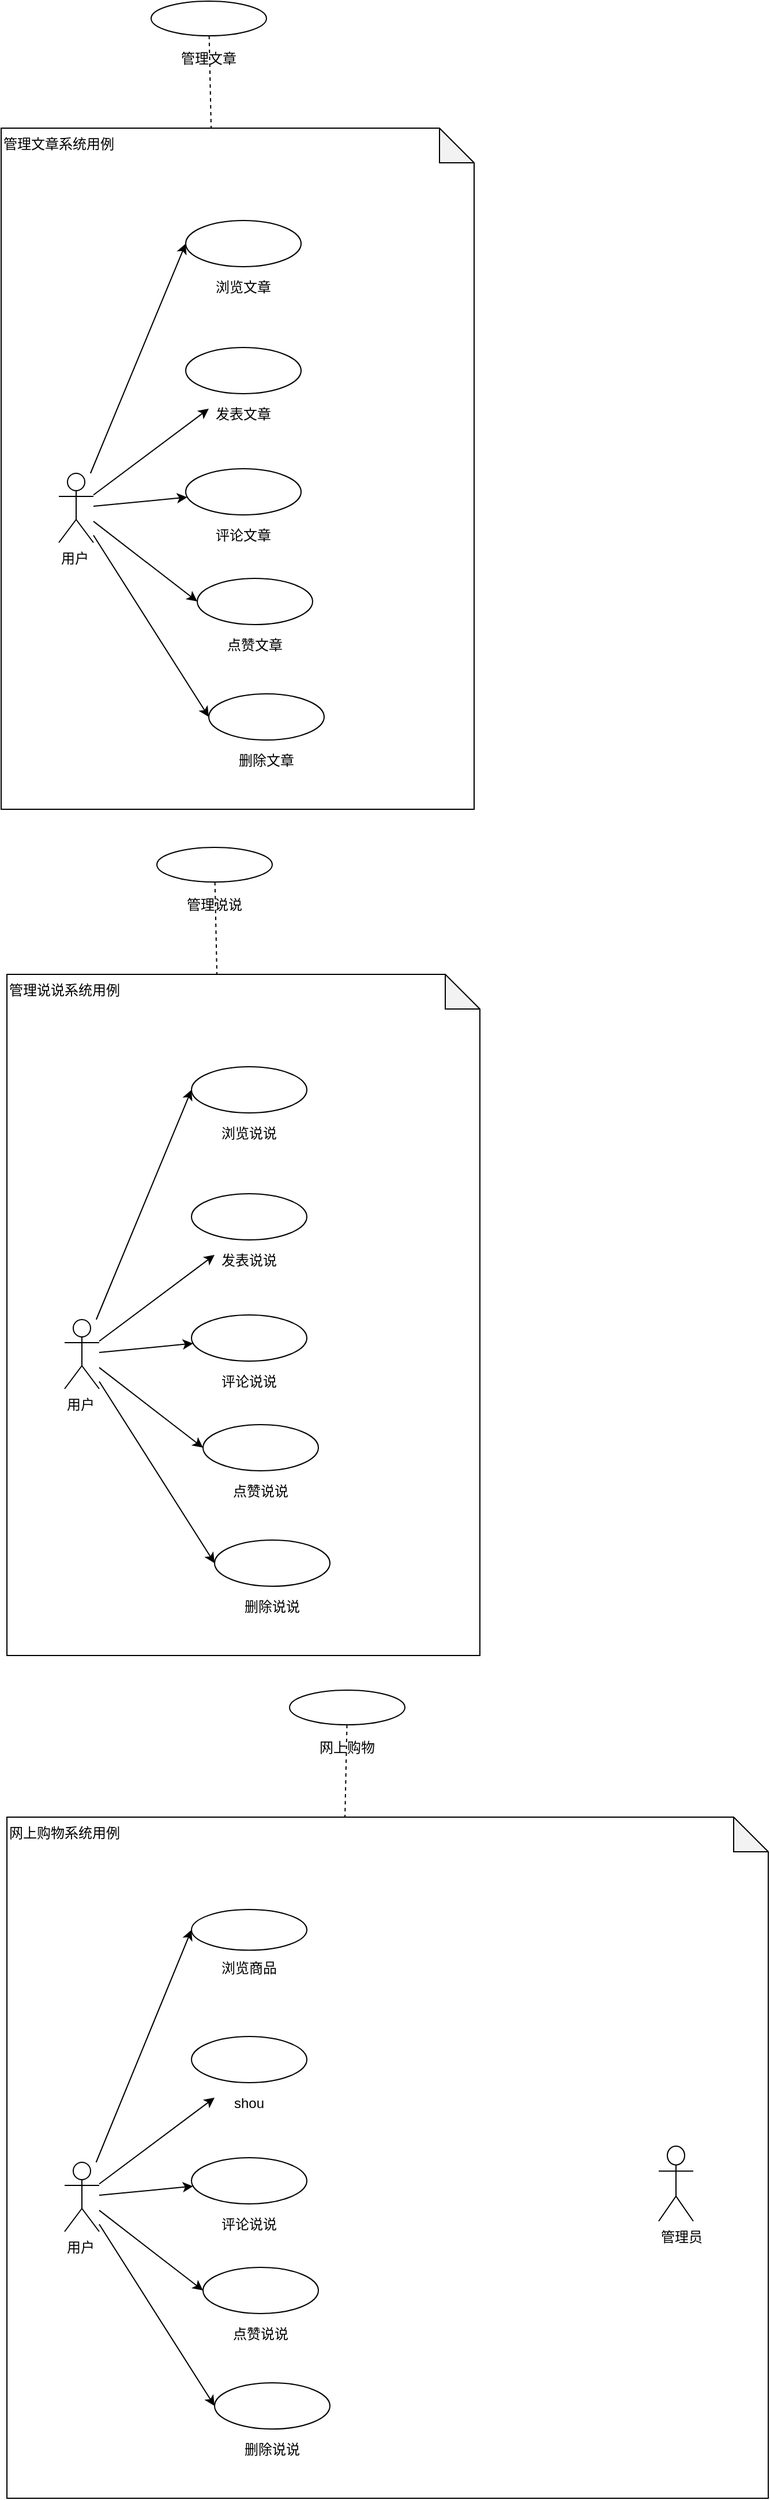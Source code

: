 <mxfile version="10.5.9" type="github"><diagram id="-0vTzU4oAzNSNKCKcxtk" name="Page-1"><mxGraphModel dx="1158" dy="717" grid="1" gridSize="10" guides="1" tooltips="1" connect="1" arrows="1" fold="1" page="1" pageScale="1" pageWidth="1000" pageHeight="1169" math="0" shadow="0"><root><mxCell id="0"/><mxCell id="1" parent="0"/><mxCell id="elsyB9uM147n_RTPPVKQ-32" value="" style="group" vertex="1" connectable="0" parent="1"><mxGeometry x="50" y="40" width="410" height="700" as="geometry"/></mxCell><mxCell id="elsyB9uM147n_RTPPVKQ-4" value="管理文章系统用例" style="shape=note;whiteSpace=wrap;html=1;backgroundOutline=1;darkOpacity=0.05;align=left;verticalAlign=top;" vertex="1" parent="elsyB9uM147n_RTPPVKQ-32"><mxGeometry y="110" width="410" height="590" as="geometry"/></mxCell><mxCell id="elsyB9uM147n_RTPPVKQ-6" value="用户" style="shape=umlActor;verticalLabelPosition=bottom;labelBackgroundColor=#ffffff;verticalAlign=top;html=1;outlineConnect=0;align=left;" vertex="1" parent="elsyB9uM147n_RTPPVKQ-32"><mxGeometry x="50" y="409" width="30" height="60" as="geometry"/></mxCell><mxCell id="elsyB9uM147n_RTPPVKQ-11" value="" style="group" vertex="1" connectable="0" parent="elsyB9uM147n_RTPPVKQ-32"><mxGeometry x="160" y="190" width="100" height="68" as="geometry"/></mxCell><mxCell id="elsyB9uM147n_RTPPVKQ-7" value="" style="ellipse;whiteSpace=wrap;html=1;align=left;" vertex="1" parent="elsyB9uM147n_RTPPVKQ-11"><mxGeometry width="100" height="40" as="geometry"/></mxCell><mxCell id="elsyB9uM147n_RTPPVKQ-9" value="浏览文章" style="text;html=1;strokeColor=none;fillColor=none;align=center;verticalAlign=middle;whiteSpace=wrap;rounded=0;" vertex="1" parent="elsyB9uM147n_RTPPVKQ-11"><mxGeometry x="20" y="48" width="60" height="20" as="geometry"/></mxCell><mxCell id="elsyB9uM147n_RTPPVKQ-24" style="edgeStyle=none;rounded=0;orthogonalLoop=1;jettySize=auto;html=1;entryX=0;entryY=0.5;entryDx=0;entryDy=0;startArrow=none;startFill=0;endArrow=classic;endFill=1;" edge="1" parent="elsyB9uM147n_RTPPVKQ-32" source="elsyB9uM147n_RTPPVKQ-6" target="elsyB9uM147n_RTPPVKQ-7"><mxGeometry relative="1" as="geometry"/></mxCell><mxCell id="elsyB9uM147n_RTPPVKQ-12" value="" style="group" vertex="1" connectable="0" parent="elsyB9uM147n_RTPPVKQ-32"><mxGeometry x="160" y="300" width="100" height="68" as="geometry"/></mxCell><mxCell id="elsyB9uM147n_RTPPVKQ-13" value="" style="ellipse;whiteSpace=wrap;html=1;align=left;" vertex="1" parent="elsyB9uM147n_RTPPVKQ-12"><mxGeometry width="100" height="40" as="geometry"/></mxCell><mxCell id="elsyB9uM147n_RTPPVKQ-14" value="发表文章" style="text;html=1;strokeColor=none;fillColor=none;align=center;verticalAlign=middle;whiteSpace=wrap;rounded=0;" vertex="1" parent="elsyB9uM147n_RTPPVKQ-12"><mxGeometry x="20" y="48" width="60" height="20" as="geometry"/></mxCell><mxCell id="elsyB9uM147n_RTPPVKQ-25" style="edgeStyle=none;rounded=0;orthogonalLoop=1;jettySize=auto;html=1;entryX=0;entryY=0.25;entryDx=0;entryDy=0;startArrow=none;startFill=0;endArrow=classic;endFill=1;" edge="1" parent="elsyB9uM147n_RTPPVKQ-32" source="elsyB9uM147n_RTPPVKQ-6" target="elsyB9uM147n_RTPPVKQ-14"><mxGeometry relative="1" as="geometry"/></mxCell><mxCell id="elsyB9uM147n_RTPPVKQ-15" value="" style="group" vertex="1" connectable="0" parent="elsyB9uM147n_RTPPVKQ-32"><mxGeometry x="160" y="405" width="100" height="68" as="geometry"/></mxCell><mxCell id="elsyB9uM147n_RTPPVKQ-16" value="" style="ellipse;whiteSpace=wrap;html=1;align=left;" vertex="1" parent="elsyB9uM147n_RTPPVKQ-15"><mxGeometry width="100" height="40" as="geometry"/></mxCell><mxCell id="elsyB9uM147n_RTPPVKQ-17" value="评论文章" style="text;html=1;strokeColor=none;fillColor=none;align=center;verticalAlign=middle;whiteSpace=wrap;rounded=0;" vertex="1" parent="elsyB9uM147n_RTPPVKQ-15"><mxGeometry x="20" y="48" width="60" height="20" as="geometry"/></mxCell><mxCell id="elsyB9uM147n_RTPPVKQ-26" style="edgeStyle=none;rounded=0;orthogonalLoop=1;jettySize=auto;html=1;startArrow=none;startFill=0;endArrow=classic;endFill=1;" edge="1" parent="elsyB9uM147n_RTPPVKQ-32" source="elsyB9uM147n_RTPPVKQ-6" target="elsyB9uM147n_RTPPVKQ-16"><mxGeometry relative="1" as="geometry"/></mxCell><mxCell id="elsyB9uM147n_RTPPVKQ-18" value="" style="group" vertex="1" connectable="0" parent="elsyB9uM147n_RTPPVKQ-32"><mxGeometry x="170" y="500" width="100" height="68" as="geometry"/></mxCell><mxCell id="elsyB9uM147n_RTPPVKQ-19" value="" style="ellipse;whiteSpace=wrap;html=1;align=left;" vertex="1" parent="elsyB9uM147n_RTPPVKQ-18"><mxGeometry width="100" height="40" as="geometry"/></mxCell><mxCell id="elsyB9uM147n_RTPPVKQ-20" value="点赞文章" style="text;html=1;strokeColor=none;fillColor=none;align=center;verticalAlign=middle;whiteSpace=wrap;rounded=0;" vertex="1" parent="elsyB9uM147n_RTPPVKQ-18"><mxGeometry x="20" y="48" width="60" height="20" as="geometry"/></mxCell><mxCell id="elsyB9uM147n_RTPPVKQ-27" style="edgeStyle=none;rounded=0;orthogonalLoop=1;jettySize=auto;html=1;entryX=0;entryY=0.5;entryDx=0;entryDy=0;startArrow=none;startFill=0;endArrow=classic;endFill=1;" edge="1" parent="elsyB9uM147n_RTPPVKQ-32" source="elsyB9uM147n_RTPPVKQ-6" target="elsyB9uM147n_RTPPVKQ-19"><mxGeometry relative="1" as="geometry"/></mxCell><mxCell id="elsyB9uM147n_RTPPVKQ-21" value="" style="group" vertex="1" connectable="0" parent="elsyB9uM147n_RTPPVKQ-32"><mxGeometry x="180" y="600" width="100" height="68" as="geometry"/></mxCell><mxCell id="elsyB9uM147n_RTPPVKQ-22" value="" style="ellipse;whiteSpace=wrap;html=1;align=left;" vertex="1" parent="elsyB9uM147n_RTPPVKQ-21"><mxGeometry width="100" height="40" as="geometry"/></mxCell><mxCell id="elsyB9uM147n_RTPPVKQ-23" value="删除文章" style="text;html=1;strokeColor=none;fillColor=none;align=center;verticalAlign=middle;whiteSpace=wrap;rounded=0;" vertex="1" parent="elsyB9uM147n_RTPPVKQ-21"><mxGeometry x="20" y="48" width="60" height="20" as="geometry"/></mxCell><mxCell id="elsyB9uM147n_RTPPVKQ-30" style="edgeStyle=none;rounded=0;orthogonalLoop=1;jettySize=auto;html=1;entryX=0;entryY=0.5;entryDx=0;entryDy=0;startArrow=none;startFill=0;endArrow=classic;endFill=1;" edge="1" parent="elsyB9uM147n_RTPPVKQ-32" source="elsyB9uM147n_RTPPVKQ-6" target="elsyB9uM147n_RTPPVKQ-22"><mxGeometry relative="1" as="geometry"/></mxCell><mxCell id="elsyB9uM147n_RTPPVKQ-31" value="" style="group" vertex="1" connectable="0" parent="elsyB9uM147n_RTPPVKQ-32"><mxGeometry x="130" width="100" height="60" as="geometry"/></mxCell><mxCell id="elsyB9uM147n_RTPPVKQ-1" value="" style="ellipse;whiteSpace=wrap;html=1;align=center;container=1;recursiveResize=0;treeFolding=1;" vertex="1" parent="elsyB9uM147n_RTPPVKQ-31"><mxGeometry width="100" height="30" as="geometry"/></mxCell><mxCell id="elsyB9uM147n_RTPPVKQ-8" value="管理文章" style="text;html=1;strokeColor=none;fillColor=none;align=center;verticalAlign=middle;whiteSpace=wrap;rounded=0;" vertex="1" parent="elsyB9uM147n_RTPPVKQ-31"><mxGeometry x="20" y="40" width="60" height="20" as="geometry"/></mxCell><mxCell id="elsyB9uM147n_RTPPVKQ-5" style="rounded=0;orthogonalLoop=1;jettySize=auto;html=1;entryX=0.444;entryY=0;entryDx=0;entryDy=0;entryPerimeter=0;endArrow=none;endFill=0;dashed=1;" edge="1" parent="elsyB9uM147n_RTPPVKQ-32" source="elsyB9uM147n_RTPPVKQ-1" target="elsyB9uM147n_RTPPVKQ-4"><mxGeometry relative="1" as="geometry"/></mxCell><mxCell id="elsyB9uM147n_RTPPVKQ-33" value="" style="group" vertex="1" connectable="0" parent="1"><mxGeometry x="55" y="773" width="410" height="700" as="geometry"/></mxCell><mxCell id="elsyB9uM147n_RTPPVKQ-34" value="管理说说系统用例" style="shape=note;whiteSpace=wrap;html=1;backgroundOutline=1;darkOpacity=0.05;align=left;verticalAlign=top;" vertex="1" parent="elsyB9uM147n_RTPPVKQ-33"><mxGeometry y="110" width="410" height="590" as="geometry"/></mxCell><mxCell id="elsyB9uM147n_RTPPVKQ-35" value="用户" style="shape=umlActor;verticalLabelPosition=bottom;labelBackgroundColor=#ffffff;verticalAlign=top;html=1;outlineConnect=0;align=left;" vertex="1" parent="elsyB9uM147n_RTPPVKQ-33"><mxGeometry x="50" y="409" width="30" height="60" as="geometry"/></mxCell><mxCell id="elsyB9uM147n_RTPPVKQ-36" value="" style="group" vertex="1" connectable="0" parent="elsyB9uM147n_RTPPVKQ-33"><mxGeometry x="160" y="190" width="100" height="68" as="geometry"/></mxCell><mxCell id="elsyB9uM147n_RTPPVKQ-37" value="" style="ellipse;whiteSpace=wrap;html=1;align=left;" vertex="1" parent="elsyB9uM147n_RTPPVKQ-36"><mxGeometry width="100" height="40" as="geometry"/></mxCell><mxCell id="elsyB9uM147n_RTPPVKQ-38" value="浏览说说" style="text;html=1;strokeColor=none;fillColor=none;align=center;verticalAlign=middle;whiteSpace=wrap;rounded=0;" vertex="1" parent="elsyB9uM147n_RTPPVKQ-36"><mxGeometry x="20" y="48" width="60" height="20" as="geometry"/></mxCell><mxCell id="elsyB9uM147n_RTPPVKQ-39" style="edgeStyle=none;rounded=0;orthogonalLoop=1;jettySize=auto;html=1;entryX=0;entryY=0.5;entryDx=0;entryDy=0;startArrow=none;startFill=0;endArrow=classic;endFill=1;" edge="1" parent="elsyB9uM147n_RTPPVKQ-33" source="elsyB9uM147n_RTPPVKQ-35" target="elsyB9uM147n_RTPPVKQ-37"><mxGeometry relative="1" as="geometry"/></mxCell><mxCell id="elsyB9uM147n_RTPPVKQ-40" value="" style="group" vertex="1" connectable="0" parent="elsyB9uM147n_RTPPVKQ-33"><mxGeometry x="160" y="300" width="100" height="68" as="geometry"/></mxCell><mxCell id="elsyB9uM147n_RTPPVKQ-41" value="" style="ellipse;whiteSpace=wrap;html=1;align=left;" vertex="1" parent="elsyB9uM147n_RTPPVKQ-40"><mxGeometry width="100" height="40" as="geometry"/></mxCell><mxCell id="elsyB9uM147n_RTPPVKQ-42" value="发表说说" style="text;html=1;strokeColor=none;fillColor=none;align=center;verticalAlign=middle;whiteSpace=wrap;rounded=0;" vertex="1" parent="elsyB9uM147n_RTPPVKQ-40"><mxGeometry x="20" y="48" width="60" height="20" as="geometry"/></mxCell><mxCell id="elsyB9uM147n_RTPPVKQ-43" style="edgeStyle=none;rounded=0;orthogonalLoop=1;jettySize=auto;html=1;entryX=0;entryY=0.25;entryDx=0;entryDy=0;startArrow=none;startFill=0;endArrow=classic;endFill=1;" edge="1" parent="elsyB9uM147n_RTPPVKQ-33" source="elsyB9uM147n_RTPPVKQ-35" target="elsyB9uM147n_RTPPVKQ-42"><mxGeometry relative="1" as="geometry"/></mxCell><mxCell id="elsyB9uM147n_RTPPVKQ-44" value="" style="group" vertex="1" connectable="0" parent="elsyB9uM147n_RTPPVKQ-33"><mxGeometry x="160" y="405" width="100" height="68" as="geometry"/></mxCell><mxCell id="elsyB9uM147n_RTPPVKQ-45" value="" style="ellipse;whiteSpace=wrap;html=1;align=left;" vertex="1" parent="elsyB9uM147n_RTPPVKQ-44"><mxGeometry width="100" height="40" as="geometry"/></mxCell><mxCell id="elsyB9uM147n_RTPPVKQ-46" value="评论说说" style="text;html=1;strokeColor=none;fillColor=none;align=center;verticalAlign=middle;whiteSpace=wrap;rounded=0;" vertex="1" parent="elsyB9uM147n_RTPPVKQ-44"><mxGeometry x="20" y="48" width="60" height="20" as="geometry"/></mxCell><mxCell id="elsyB9uM147n_RTPPVKQ-47" style="edgeStyle=none;rounded=0;orthogonalLoop=1;jettySize=auto;html=1;startArrow=none;startFill=0;endArrow=classic;endFill=1;" edge="1" parent="elsyB9uM147n_RTPPVKQ-33" source="elsyB9uM147n_RTPPVKQ-35" target="elsyB9uM147n_RTPPVKQ-45"><mxGeometry relative="1" as="geometry"/></mxCell><mxCell id="elsyB9uM147n_RTPPVKQ-48" value="" style="group" vertex="1" connectable="0" parent="elsyB9uM147n_RTPPVKQ-33"><mxGeometry x="170" y="500" width="100" height="68" as="geometry"/></mxCell><mxCell id="elsyB9uM147n_RTPPVKQ-49" value="" style="ellipse;whiteSpace=wrap;html=1;align=left;" vertex="1" parent="elsyB9uM147n_RTPPVKQ-48"><mxGeometry width="100" height="40" as="geometry"/></mxCell><mxCell id="elsyB9uM147n_RTPPVKQ-50" value="点赞说说" style="text;html=1;strokeColor=none;fillColor=none;align=center;verticalAlign=middle;whiteSpace=wrap;rounded=0;" vertex="1" parent="elsyB9uM147n_RTPPVKQ-48"><mxGeometry x="20" y="48" width="60" height="20" as="geometry"/></mxCell><mxCell id="elsyB9uM147n_RTPPVKQ-51" style="edgeStyle=none;rounded=0;orthogonalLoop=1;jettySize=auto;html=1;entryX=0;entryY=0.5;entryDx=0;entryDy=0;startArrow=none;startFill=0;endArrow=classic;endFill=1;" edge="1" parent="elsyB9uM147n_RTPPVKQ-33" source="elsyB9uM147n_RTPPVKQ-35" target="elsyB9uM147n_RTPPVKQ-49"><mxGeometry relative="1" as="geometry"/></mxCell><mxCell id="elsyB9uM147n_RTPPVKQ-52" value="" style="group" vertex="1" connectable="0" parent="elsyB9uM147n_RTPPVKQ-33"><mxGeometry x="180" y="600" width="100" height="68" as="geometry"/></mxCell><mxCell id="elsyB9uM147n_RTPPVKQ-53" value="" style="ellipse;whiteSpace=wrap;html=1;align=left;" vertex="1" parent="elsyB9uM147n_RTPPVKQ-52"><mxGeometry width="100" height="40" as="geometry"/></mxCell><mxCell id="elsyB9uM147n_RTPPVKQ-54" value="删除说说" style="text;html=1;strokeColor=none;fillColor=none;align=center;verticalAlign=middle;whiteSpace=wrap;rounded=0;" vertex="1" parent="elsyB9uM147n_RTPPVKQ-52"><mxGeometry x="20" y="48" width="60" height="20" as="geometry"/></mxCell><mxCell id="elsyB9uM147n_RTPPVKQ-55" style="edgeStyle=none;rounded=0;orthogonalLoop=1;jettySize=auto;html=1;entryX=0;entryY=0.5;entryDx=0;entryDy=0;startArrow=none;startFill=0;endArrow=classic;endFill=1;" edge="1" parent="elsyB9uM147n_RTPPVKQ-33" source="elsyB9uM147n_RTPPVKQ-35" target="elsyB9uM147n_RTPPVKQ-53"><mxGeometry relative="1" as="geometry"/></mxCell><mxCell id="elsyB9uM147n_RTPPVKQ-56" value="" style="group" vertex="1" connectable="0" parent="elsyB9uM147n_RTPPVKQ-33"><mxGeometry x="130" width="100" height="60" as="geometry"/></mxCell><mxCell id="elsyB9uM147n_RTPPVKQ-57" value="" style="ellipse;whiteSpace=wrap;html=1;align=center;container=1;recursiveResize=0;treeFolding=1;" vertex="1" parent="elsyB9uM147n_RTPPVKQ-56"><mxGeometry width="100" height="30" as="geometry"/></mxCell><mxCell id="elsyB9uM147n_RTPPVKQ-58" value="管理说说" style="text;html=1;strokeColor=none;fillColor=none;align=center;verticalAlign=middle;whiteSpace=wrap;rounded=0;" vertex="1" parent="elsyB9uM147n_RTPPVKQ-56"><mxGeometry x="20" y="40" width="60" height="20" as="geometry"/></mxCell><mxCell id="elsyB9uM147n_RTPPVKQ-59" style="rounded=0;orthogonalLoop=1;jettySize=auto;html=1;entryX=0.444;entryY=0;entryDx=0;entryDy=0;entryPerimeter=0;endArrow=none;endFill=0;dashed=1;" edge="1" parent="elsyB9uM147n_RTPPVKQ-33" source="elsyB9uM147n_RTPPVKQ-57" target="elsyB9uM147n_RTPPVKQ-34"><mxGeometry relative="1" as="geometry"/></mxCell><mxCell id="elsyB9uM147n_RTPPVKQ-60" value="" style="group" vertex="1" connectable="0" parent="1"><mxGeometry x="55" y="1503" width="660" height="700" as="geometry"/></mxCell><mxCell id="elsyB9uM147n_RTPPVKQ-61" value="网上购物系统用例" style="shape=note;whiteSpace=wrap;html=1;backgroundOutline=1;darkOpacity=0.05;align=left;verticalAlign=top;" vertex="1" parent="elsyB9uM147n_RTPPVKQ-60"><mxGeometry y="110" width="660" height="590" as="geometry"/></mxCell><mxCell id="elsyB9uM147n_RTPPVKQ-62" value="用户" style="shape=umlActor;verticalLabelPosition=bottom;labelBackgroundColor=#ffffff;verticalAlign=top;html=1;outlineConnect=0;align=left;" vertex="1" parent="elsyB9uM147n_RTPPVKQ-60"><mxGeometry x="50" y="409" width="30" height="60" as="geometry"/></mxCell><mxCell id="elsyB9uM147n_RTPPVKQ-63" value="" style="group" vertex="1" connectable="0" parent="elsyB9uM147n_RTPPVKQ-60"><mxGeometry x="160" y="190" width="100" height="60" as="geometry"/></mxCell><mxCell id="elsyB9uM147n_RTPPVKQ-64" value="" style="ellipse;whiteSpace=wrap;html=1;align=left;" vertex="1" parent="elsyB9uM147n_RTPPVKQ-63"><mxGeometry width="100" height="35.294" as="geometry"/></mxCell><mxCell id="elsyB9uM147n_RTPPVKQ-65" value="浏览商品" style="text;html=1;strokeColor=none;fillColor=none;align=center;verticalAlign=middle;whiteSpace=wrap;rounded=0;" vertex="1" parent="elsyB9uM147n_RTPPVKQ-63"><mxGeometry x="20" y="42.353" width="60" height="17.647" as="geometry"/></mxCell><mxCell id="elsyB9uM147n_RTPPVKQ-66" style="edgeStyle=none;rounded=0;orthogonalLoop=1;jettySize=auto;html=1;entryX=0;entryY=0.5;entryDx=0;entryDy=0;startArrow=none;startFill=0;endArrow=classic;endFill=1;" edge="1" parent="elsyB9uM147n_RTPPVKQ-60" source="elsyB9uM147n_RTPPVKQ-62" target="elsyB9uM147n_RTPPVKQ-64"><mxGeometry relative="1" as="geometry"/></mxCell><mxCell id="elsyB9uM147n_RTPPVKQ-67" value="" style="group" vertex="1" connectable="0" parent="elsyB9uM147n_RTPPVKQ-60"><mxGeometry x="160" y="300" width="100" height="68" as="geometry"/></mxCell><mxCell id="elsyB9uM147n_RTPPVKQ-68" value="" style="ellipse;whiteSpace=wrap;html=1;align=left;" vertex="1" parent="elsyB9uM147n_RTPPVKQ-67"><mxGeometry width="100" height="40" as="geometry"/></mxCell><mxCell id="elsyB9uM147n_RTPPVKQ-69" value="shou" style="text;html=1;strokeColor=none;fillColor=none;align=center;verticalAlign=middle;whiteSpace=wrap;rounded=0;" vertex="1" parent="elsyB9uM147n_RTPPVKQ-67"><mxGeometry x="20" y="48" width="60" height="20" as="geometry"/></mxCell><mxCell id="elsyB9uM147n_RTPPVKQ-70" style="edgeStyle=none;rounded=0;orthogonalLoop=1;jettySize=auto;html=1;entryX=0;entryY=0.25;entryDx=0;entryDy=0;startArrow=none;startFill=0;endArrow=classic;endFill=1;" edge="1" parent="elsyB9uM147n_RTPPVKQ-60" source="elsyB9uM147n_RTPPVKQ-62" target="elsyB9uM147n_RTPPVKQ-69"><mxGeometry relative="1" as="geometry"/></mxCell><mxCell id="elsyB9uM147n_RTPPVKQ-71" value="" style="group" vertex="1" connectable="0" parent="elsyB9uM147n_RTPPVKQ-60"><mxGeometry x="160" y="405" width="100" height="68" as="geometry"/></mxCell><mxCell id="elsyB9uM147n_RTPPVKQ-72" value="" style="ellipse;whiteSpace=wrap;html=1;align=left;" vertex="1" parent="elsyB9uM147n_RTPPVKQ-71"><mxGeometry width="100" height="40" as="geometry"/></mxCell><mxCell id="elsyB9uM147n_RTPPVKQ-73" value="评论说说" style="text;html=1;strokeColor=none;fillColor=none;align=center;verticalAlign=middle;whiteSpace=wrap;rounded=0;" vertex="1" parent="elsyB9uM147n_RTPPVKQ-71"><mxGeometry x="20" y="48" width="60" height="20" as="geometry"/></mxCell><mxCell id="elsyB9uM147n_RTPPVKQ-74" style="edgeStyle=none;rounded=0;orthogonalLoop=1;jettySize=auto;html=1;startArrow=none;startFill=0;endArrow=classic;endFill=1;" edge="1" parent="elsyB9uM147n_RTPPVKQ-60" source="elsyB9uM147n_RTPPVKQ-62" target="elsyB9uM147n_RTPPVKQ-72"><mxGeometry relative="1" as="geometry"/></mxCell><mxCell id="elsyB9uM147n_RTPPVKQ-75" value="" style="group" vertex="1" connectable="0" parent="elsyB9uM147n_RTPPVKQ-60"><mxGeometry x="170" y="500" width="100" height="68" as="geometry"/></mxCell><mxCell id="elsyB9uM147n_RTPPVKQ-76" value="" style="ellipse;whiteSpace=wrap;html=1;align=left;" vertex="1" parent="elsyB9uM147n_RTPPVKQ-75"><mxGeometry width="100" height="40" as="geometry"/></mxCell><mxCell id="elsyB9uM147n_RTPPVKQ-77" value="点赞说说" style="text;html=1;strokeColor=none;fillColor=none;align=center;verticalAlign=middle;whiteSpace=wrap;rounded=0;" vertex="1" parent="elsyB9uM147n_RTPPVKQ-75"><mxGeometry x="20" y="48" width="60" height="20" as="geometry"/></mxCell><mxCell id="elsyB9uM147n_RTPPVKQ-78" style="edgeStyle=none;rounded=0;orthogonalLoop=1;jettySize=auto;html=1;entryX=0;entryY=0.5;entryDx=0;entryDy=0;startArrow=none;startFill=0;endArrow=classic;endFill=1;" edge="1" parent="elsyB9uM147n_RTPPVKQ-60" source="elsyB9uM147n_RTPPVKQ-62" target="elsyB9uM147n_RTPPVKQ-76"><mxGeometry relative="1" as="geometry"/></mxCell><mxCell id="elsyB9uM147n_RTPPVKQ-79" value="" style="group" vertex="1" connectable="0" parent="elsyB9uM147n_RTPPVKQ-60"><mxGeometry x="180" y="600" width="100" height="68" as="geometry"/></mxCell><mxCell id="elsyB9uM147n_RTPPVKQ-80" value="" style="ellipse;whiteSpace=wrap;html=1;align=left;" vertex="1" parent="elsyB9uM147n_RTPPVKQ-79"><mxGeometry width="100" height="40" as="geometry"/></mxCell><mxCell id="elsyB9uM147n_RTPPVKQ-81" value="删除说说" style="text;html=1;strokeColor=none;fillColor=none;align=center;verticalAlign=middle;whiteSpace=wrap;rounded=0;" vertex="1" parent="elsyB9uM147n_RTPPVKQ-79"><mxGeometry x="20" y="48" width="60" height="20" as="geometry"/></mxCell><mxCell id="elsyB9uM147n_RTPPVKQ-82" style="edgeStyle=none;rounded=0;orthogonalLoop=1;jettySize=auto;html=1;entryX=0;entryY=0.5;entryDx=0;entryDy=0;startArrow=none;startFill=0;endArrow=classic;endFill=1;" edge="1" parent="elsyB9uM147n_RTPPVKQ-60" source="elsyB9uM147n_RTPPVKQ-62" target="elsyB9uM147n_RTPPVKQ-80"><mxGeometry relative="1" as="geometry"/></mxCell><mxCell id="elsyB9uM147n_RTPPVKQ-86" style="rounded=0;orthogonalLoop=1;jettySize=auto;html=1;entryX=0.444;entryY=0;entryDx=0;entryDy=0;entryPerimeter=0;endArrow=none;endFill=0;dashed=1;" edge="1" parent="elsyB9uM147n_RTPPVKQ-60" source="elsyB9uM147n_RTPPVKQ-84" target="elsyB9uM147n_RTPPVKQ-61"><mxGeometry relative="1" as="geometry"/></mxCell><mxCell id="elsyB9uM147n_RTPPVKQ-83" value="" style="group" vertex="1" connectable="0" parent="elsyB9uM147n_RTPPVKQ-60"><mxGeometry x="245" width="100" height="60" as="geometry"/></mxCell><mxCell id="elsyB9uM147n_RTPPVKQ-84" value="" style="ellipse;whiteSpace=wrap;html=1;align=center;container=1;recursiveResize=0;treeFolding=1;" vertex="1" parent="elsyB9uM147n_RTPPVKQ-83"><mxGeometry width="100" height="30" as="geometry"/></mxCell><mxCell id="elsyB9uM147n_RTPPVKQ-85" value="网上购物" style="text;html=1;strokeColor=none;fillColor=none;align=center;verticalAlign=middle;whiteSpace=wrap;rounded=0;" vertex="1" parent="elsyB9uM147n_RTPPVKQ-83"><mxGeometry x="20" y="40" width="60" height="20" as="geometry"/></mxCell><mxCell id="elsyB9uM147n_RTPPVKQ-87" value="管理员" style="shape=umlActor;verticalLabelPosition=bottom;labelBackgroundColor=#ffffff;verticalAlign=top;html=1;outlineConnect=0;align=left;" vertex="1" parent="elsyB9uM147n_RTPPVKQ-60"><mxGeometry x="565" y="395" width="30" height="65" as="geometry"/></mxCell></root></mxGraphModel></diagram></mxfile>